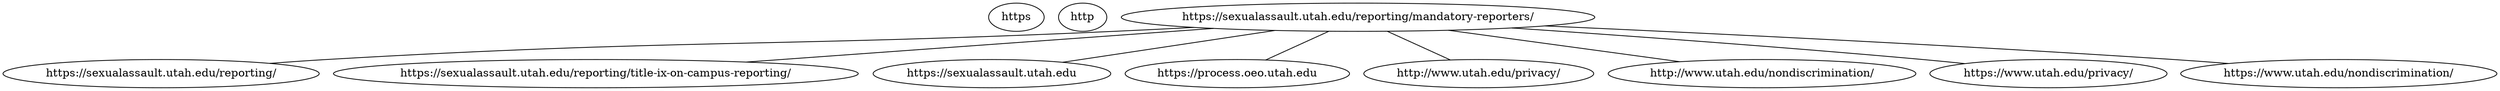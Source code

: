strict graph  {
https [child_link="['https://sexualassault.utah.edu/reporting/', 'https://sexualassault.utah.edu/reporting/title-ix-on-campus-reporting/', 'https://sexualassault.utah.edu', 'https://process.oeo.utah.edu', 'http://www.utah.edu/privacy/', 'http://www.utah.edu/nondiscrimination/', 'https://www.utah.edu/privacy/', 'https://www.utah.edu/nondiscrimination/']", data="b\"\nMandatory Reporters | Sexual Assault Awareness & Response Support\nMENU\nSearch Campus\nSearch Site\nSearch Campus\nMain Menu\nReporting\nReporting Sexual Misconduct\nTitle IX (On-Campus) Reporting\nReporting to the Police\nMandatory Reporters\nConfidential Reporting\nDefinitions\nGet Involved\nEducational Resources\nVolunteer\nStudent Groups\nGet Help\nMedical Resources\nCounseling & Support\nHow to help a friend\nCrisis\nSecondary Survivors\nAccessibility Menu\nJump To:\nSelect Section\nSite Navigation\nSearch This Site\nSearch University of Utah\nMain Content\nFooter\nMore Pages:\nSelect PageReportingReporting Sexual MisconductTitle IX (On-Campus) ReportingReporting to the PoliceMandatory ReportersConfidential ReportingDefinitionsGet InvolvedEducational ResourcesVolunteerStudent GroupsGet HelpMedical ResourcesCounseling & SupportHow to help a friendCrisisSecondary Survivors\nAccessibility Help\nPress ctrl + / to access this menu.\nThe University of Utah\nSexual Assault Awareness & Response Support\nMandatory Reporters\nWho are responsible employees and who are campus security authorities?\nResponsible employees\xe2\x80\x85and\xe2\x80\x85Campus\xe2\x80\x85security\xe2\x80\x85authorities (CSAs)\xe2\x80\x85have\xe2\x80\x85different\xe2\x80\x85obligations. Responsible employees are\xe2\x80\x85defined\xe2\x80\x85by\xe2\x80\x85Title\xe2\x80\x85IX and\xe2\x80\x85CSAs\xe2\x80\x85are defined\xe2\x80\x85under\xe2\x80\x85the\xe2\x80\x85Clery\xe2\x80\x85Act.\xe2\x80\x85Though\xe2\x80\x85certain\xe2\x80\x85people/positions\xe2\x80\x85may\xe2\x80\x85be\xe2\x80\x85both,\xe2\x80\x85the\xe2\x80\x85concepts\xe2\x80\x85and\xe2\x80\x85requirements\xe2\x80\x85are\xe2\x80\x85different.\xe2\x80\x85On\xe2\x80\x85our\xe2\x80\x85campus,\xe2\x80\x85responsible employees\xe2\x80\x85are\xe2\x80\x85required\xe2\x80\x85to\xe2\x80\x85report any information about possible sexual misconduct or discrimination\xe2\x80\x85to\xe2\x80\x85the OEO/AA.\xe2\x80\x85CSAs\xe2\x80\x85are\xe2\x80\x85required\xe2\x80\x85to\xe2\x80\x85report\xe2\x80\x85crimes\xe2\x80\x85that occurred on campus to\xe2\x80\x85campus police.\nResponsible\xe2\x80\x85employees\xe2\x80\x85are\xe2\x80\x85university\xe2\x80\x85employees,\xe2\x80\x85including\xe2\x80\x85students\xe2\x80\x85in\xe2\x80\x85paid leadership\xe2\x80\x85positions,\xe2\x80\x85who\xe2\x80\x85are\xe2\x80\x85required\xe2\x80\x85to\xe2\x80\x85report\xe2\x80\x85sexual\xe2\x80\x85misconduct to the Office of Equal Opportunity and Affirmative Action per university regulations.\xe2\x80\x85Examples\xe2\x80\x85of\xe2\x80\x85responsible\xe2\x80\x85employees\xe2\x80\x85include:\nProfessors and other faculty\nAdministration and staff (non-mental health)\nResident advisors\nStudent employees\nCampus police or campus security officials\nAthletic coaches/assistants\nCampus\xe2\x80\x85security\xe2\x80\x85authorities\xe2\x80\x85are\xe2\x80\x85university\xe2\x80\x85employees\xe2\x80\x85who\xe2\x80\x85have\xe2\x80\x85significant\xe2\x80\x85responsibility\xe2\x80\x85for\xe2\x80\x85student\xe2\x80\x85and\xe2\x80\x85campus\xe2\x80\x85activities,\xe2\x80\x85including\xe2\x80\x85but\xe2\x80\x85not\xe2\x80\x85limited\xe2\x80\x85to\xe2\x80\x85student\xe2\x80\x85housing,\xe2\x80\x85student\xe2\x80\x85discipline\xe2\x80\x85and\xe2\x80\x85campus\xe2\x80\x85judicial\xe2\x80\x85proceedings\xe2\x80\x85and\xe2\x80\x85are\xe2\x80\x85designated\xe2\x80\x85to\xe2\x80\x85receive\xe2\x80\x85and\xe2\x80\x85report\xe2\x80\x85criminal\xe2\x80\x85incidents\xe2\x80\x85to\xe2\x80\x85the\xe2\x80\x85University\xe2\x80\x85of\xe2\x80\x85Utah\xe2\x80\x85Police\xe2\x80\x85Department.\nResources for responsible employees/mandatory reporters:\nTips on how to respond if someone discloses an issue of sexual misconduct to you:\nIf safety is an immediate concern, call 9-1-1 or University Police at 801-585-2677.\nLet the person notifying you know that you are a mandatory reporter and under university policy you are required to inform the Title IX coordinator of the incident. Let the survivor know that you and the Title IX coordinator will preserve their privacy and that they can file a complaint through Title IX (OEO/AA), if they wish.\nExamples of what to say:\nI am required to report this information so the university can provide support for your safety and ensure you have information about your options.\nA victim advocate or the Title IX coordinator will be reaching out to you. As part of that process, you have the right to choose to whom you may speak, what resources you use and what you say.\nThe information you share with me and the Title IX coordinator is private and will only be shared on a need-to-know basis.\nStart by believing. It isn\xe2\x80\x99t your job to investigate the issue. Suspend any judgement and avoid victim-blaming. Victim-blaming includes placing any portion of the blame, no matter how small, on the person who experienced the misconduct. Listen and use supportive phrases, such as, \xe2\x80\x9cI\xe2\x80\x99m so sorry this happened to you\xe2\x80\x9d and \xe2\x80\x9cI want to help you get support through this,\xe2\x80\x9d etc.\nRefer the survivor to campus resources such as the victim advocates, the University Counseling Center or the Women\xe2\x80\x99s Resource Center. They can make sure the survivor knows exactly what resources and options are available to them after experiencing sexual misconduct. More information on resources for survivors can be found here.\nReport the information to the Title IX coordinator in the Office of Equal Opportunity and Affirmative Action, 801-581-8365.\nFor more information on how to respond, visit these pages:\nRAINN\nDean of Students (fourth tab)\nReports of sexual misconduct are processed through the Title IX coordinator, located in the Office of Equal Opportunity and Affirmative Action. Contact the Title IX coordinator to file a report.\nUniversity of Utah Title IX Coordinator: Sherrie Hayashi Office of Equal Opportunity and Affirmative Action 201 S. President\xe2\x80\x99s Circle, Room 135 Salt Lake City, UT 84112\n801-581-8365 sherrie.hayashi@utah.edu\nVisit the U Title IX Website\nOnline Reporting Form\nFind more campus and community resources for survivors\n( Link to Counseling and Support page)\nCRISIS SERVICES\n24-hour hotlines for information and support |\xc2\xa0If you are in immediate crisis or feel unsafe, call 911.\nUNIVERSITY SAFETY\nEmergencies: 911\nNon-emergencies: 801-585-2677\nRAPE RECOVERY CENTER\nCRISIS LINE\n801-736-4356\nHUNTSMAN\nMENTAL HEALTH INSTITUTE\n801-587-3000\nQUICK EXIT\nClick or press 'ESC'\nto leave page quickly.\nQUICK LINKS\nThe Fine Print\nPrivacy Policy\nDisclaimer\nNondiscrimination & Accessibility\nFacebook\nTwitter\nYouTube\nInstagram\n201 Presidents Circle Room 201SLC UT 84112801.581.7200\n\xc2\xa9 2023 The University of Utah\nPrivacy Policy  |  Disclaimer  |  Nondiscrimination & Accessibility\""];
https [child_link="['https://sexualassault.utah.edu/reporting/', 'https://sexualassault.utah.edu/reporting/title-ix-on-campus-reporting/', 'https://sexualassault.utah.edu', 'https://sexualassault.utah.edu/reporting/title-ix-on-campus-reporting/', 'http://www.utah.edu/privacy/', 'http://www.utah.edu/nondiscrimination/', 'https://www.utah.edu/privacy/', 'https://www.utah.edu/nondiscrimination/']", data="b\"\nReporting Sexual Misconduct | Sexual Assault Awareness & Response Support\nMENU\nSearch Campus\nSearch Site\nSearch Campus\nMain Menu\nReporting\nReporting Sexual Misconduct\nTitle IX (On-Campus) Reporting\nReporting to the Police\nMandatory Reporters\nConfidential Reporting\nDefinitions\nGet Involved\nEducational Resources\nVolunteer\nStudent Groups\nGet Help\nMedical Resources\nCounseling & Support\nHow to help a friend\nCrisis\nSecondary Survivors\nAccessibility Menu\nJump To:\nSelect Section\nSite Navigation\nSearch This Site\nSearch University of Utah\nMain Content\nFooter\nMore Pages:\nSelect PageReportingReporting Sexual MisconductTitle IX (On-Campus) ReportingReporting to the PoliceMandatory ReportersConfidential ReportingDefinitionsGet InvolvedEducational ResourcesVolunteerStudent GroupsGet HelpMedical ResourcesCounseling & SupportHow to help a friendCrisisSecondary Survivors\nAccessibility Help\nPress ctrl + / to access this menu.\nThe University of Utah\nSexual Assault Awareness & Response Support\nReporting Sexual Misconduct\nTitle IX (On-Campus) Reporting\nWhat happens if you file a sexual misconduct report on campus?\nLearn More\nReporting to the Police\nWhat happens if you file a sexual misconduct report with an officer?\nLearn More\nMandatory Reporters\nWho are mandatory reporters and what are their responsibilities?\nLearn More\nConfidential Resources\nWho can I speak to confidentially and without reporting?\nLearn More\nCRISIS SERVICES\n24-hour hotlines for information and support |\xc2\xa0If you are in immediate crisis or feel unsafe, call 911.\nUNIVERSITY SAFETY\nEmergencies: 911\nNon-emergencies: 801-585-2677\nRAPE RECOVERY CENTER\nCRISIS LINE\n801-736-4356\nHUNTSMAN\nMENTAL HEALTH INSTITUTE\n801-587-3000\nQUICK EXIT\nClick or press 'ESC'\nto leave page quickly.\nQUICK LINKS\nThe Fine Print\nPrivacy Policy\nDisclaimer\nNondiscrimination & Accessibility\nFacebook\nTwitter\nYouTube\nInstagram\n201 Presidents Circle Room 201SLC UT 84112801.581.7200\n\xc2\xa9 2023 The University of Utah\nPrivacy Policy  |  Disclaimer  |  Nondiscrimination & Accessibility\""];
https [child_link="['https://sexualassault.utah.edu/reporting/', 'https://sexualassault.utah.edu/reporting/title-ix-on-campus-reporting/', 'https://sexualassault.utah.edu', 'https://oeo.utah.edu/submit-report.php', 'https://oeo.utah.edu/how-can-we-help/sexual-misconduct.php', 'https://www.knowyourix.org/college-resources/title-ix/', 'https://regulations.utah.edu/general/rules/R1-012B.php', 'http://regulations.utah.edu/general/rules/R1-012B.php', 'http://www.utah.edu/privacy/', 'http://www.utah.edu/nondiscrimination/', 'https://www.utah.edu/privacy/', 'https://www.utah.edu/nondiscrimination/']", data="b\"\nTitle IX (On-Campus) Reporting | Sexual Assault Awareness & Response Support\nMENU\nSearch Campus\nSearch Site\nSearch Campus\nMain Menu\nReporting\nReporting Sexual Misconduct\nTitle IX (On-Campus) Reporting\nReporting to the Police\nMandatory Reporters\nConfidential Reporting\nDefinitions\nGet Involved\nEducational Resources\nVolunteer\nStudent Groups\nGet Help\nMedical Resources\nCounseling & Support\nHow to help a friend\nCrisis\nSecondary Survivors\nAccessibility Menu\nJump To:\nSelect Section\nSite Navigation\nSearch This Site\nSearch University of Utah\nMain Content\nFooter\nMore Pages:\nSelect PageReportingReporting Sexual MisconductTitle IX (On-Campus) ReportingReporting to the PoliceMandatory ReportersConfidential ReportingDefinitionsGet InvolvedEducational ResourcesVolunteerStudent GroupsGet HelpMedical ResourcesCounseling & SupportHow to help a friendCrisisSecondary Survivors\nAccessibility Help\nPress ctrl + / to access this menu.\nThe University of Utah\nSexual Assault Awareness & Response Support\nTitle IX (On-Campus) Reporting\nSubmit a Title IX Complaint (Sexual Misconduct)\nWhat is Title IX?\nTitle IX is a federal law that prohibits sex discrimination against all genders in educational institutions. Schools are required to ensure that campuses are free of sex discrimination and have an established procedure for handling complaints. The University of Utah has a Title IX coordinator to handle complaints of sex discrimination, including complaints of sexual assault and harassment:\nSherrie Hayashi, Title IX coordinator\nOffice of Equal Opportunity and Affirmative Action/Title IX\n383 SOUTH UNIVERSITY STREET, LEVEL 1 OEO SUITE\nSALT LAKE CITY, UT 84112\n801-581-8365\noeo@utah.edu\nVisit the U Title IX Website\nKnow Your Title IX\nWhat is the Title IX reporting process like?\nWhen disclosing information to a Title IX investigator, you may be asked for a description of the incident including the date, time, location, and information about the perpetrator(s). Reports of sexual misconduct are processed through the Title IX Coordinator, who is housed in the Office of Equal Opportunity and Affirmative Action (OEO/AA). If you or a mandatory reporter disclose information to the OEO/AA, you may be contacted to provide more information. Throughout the process, you can control the information you share and can choose to stop sharing at any point. You may also choose to file a formal complaint and proceed with an investigation or resolve the matter through informal resolution.\nSupportive Measures are available to help support you, whether or not you wish to file a formal complaint with our office. Supportive measures are non-disciplinary, non-punitive individualized services offered as appropriate, as reasonably available, and without fee or charge.\xc2\xa0 If you choose, we can work with the appropriate campus office to obtain extensions of deadlines or other course-related adjustments, modifications of work or class schedules, changes in work or housing locations, leaves of absence, refer you to counseling and/or victim advocacy services, and also implement safety and protective measures, such as no-contact directives, campus escort services, increased security and monitoring of certain areas of the campus and other similar measures. You may also request one-on-one training, education, or other requests as defined by you such as asking us to tell the other party that their behavior is expected to stop.\xc2\xa0 Training may be able to be implemented anonymously but that may limit our ability to address the behavior. Supportive Measures are available, whether or not you file a Formal Complaint with OEO/AA.\nChoosing to report an incident of sexual misconduct can feel empowering for a survivor. However, the reporting process can be emotionally difficult. Some students may be reluctant to report to the police. Some students may also be wary of re-victimization and re-traumatization. The survivor should have the choice of whether or not to report and continue with an investigation. Talking to a confidential resource can help a survivor decide which options are best for them.\nWhat is the investigation/adjudication process like?\nEach investigation and adjudication process is individualized, but the following is a basic outline of the Title IX process related to allegations of sexual misconduct.\xc2\xa0 Under Title IX, there are two different types of cases:\xc2\xa0 1) Sexual misconduct is a broad term used to encompass a range of behaviors. It includes Sexual or Gender-Based Harassment, Intimate Partner Violence, Sexual Exploitation, Sexual Violence, Stalking, Nonconsensual Sexual Contact, and Nonconsensual Sexual Penetration. Sexual Misconduct is a type of Sex or Gender-Based Discrimination; and 2) Discrimination - Being treated differently because of sex/gender.\nAfter a Title IX formal complaint is filed, the complaint is assessed to determine whether or not the conduct violates the university's nondiscrimination policies. Both the complaining party (person making the complaint) and the responding party (person who is accused of misconduct) are interviewed for information regarding the complaint. Parties may have an advisor of their choice with them when being interviewed. When available, documentary evidence is reviewed, and witnesses are interviewed as well. Investigations may take up to 60 days or the parties will be informed of the reasons the investigation cannot be completed within 60 days.\n1) Procedures for sexual misconduct cases:\nAt the conclusion of the investigation, the OEO will issue recommendations that are published in a report that is shared with both parties to the complaint. Recommendations are categorized as either \xe2\x80\x9ccause,\xe2\x80\x9d or \xe2\x80\x9cinsufficient evidence\xe2\x80\x9d as to whether university policy was violated.\nIf the OEO recommends that there is cause to believe that university policy has been violated, recommendations for disciplinary actions (sanctions) will be made. In the case of students, the Office of the Dean of Students makes recommendations for sanctions.\nAfter the issuance of the OEO report, a hearing will be scheduled before a three-person hearing committee.\xc2\xa0 The hearing committee will make the decision whether or not a violation of university policy has occurred. The Hearing Committee will also make the decision as to any sanctions should be imposed against the Respondent and any remedies that should be provided to the Complainant.\xc2\xa0 Parties may have one advisor and one support person of their choice present at hearings. If a party does not have an advisor, a university-appointed advisor will be appointed, without fee or charge to the party.\xc2\xa0 A university-appointed advisor cannot provide advice, including legal advice to a party.\xc2\xa0 The role of a University-appointed advisor is for the sole purpose of conducting questioning of the other party, any witnesses, and any others who have provided information as part of the investigative or hearing process.\xc2\xa0 Hearings are usually held using Zoom or other similar technology. Students and staff may appeal the decision of the hearing committee to the applicable vice president. Faculty may appeal the decisions of the hearing committee to the president.\n2) Procedures for sex/gender discrimination cases:\nAt the conclusion of the investigation, the OEO will issue findings that are published in a report that is shared with both parties to the complaint. Recommendations are categorized as either \xe2\x80\x9ccause,\xe2\x80\x9d or \xe2\x80\x9cinsufficient evidence\xe2\x80\x9d as to whether university policy was violated.\nIf the OEO recommends that there is cause to believe that university policy has been violated, recommendations for disciplinary actions (sanctions) will be made. In the case of students, the Office of the Dean of Students makes recommendations for sanctions.\nIn discrimination cases, a hearing is not automatically scheduled.\xc2\xa0 Rather, either party may request a hearing before a hearing committee.\xc2\xa0 The process is similar to a sexual misconduct hearing as described above.\xc2\xa0 Parties may choose to have one advisor and one support person; except university-provided advisors are not appointed if a party does not have an advisor of their choice.\nGet More Information on the University\xe2\x80\x99s Sexual Misconduct Complaint Process\nGet More Information on the University\xe2\x80\x99s Sexual Misconduct Complaint Process\nView the Flow Chart Process\nCRISIS SERVICES\n24-hour hotlines for information and support |\xc2\xa0If you are in immediate crisis or feel unsafe, call 911.\nUNIVERSITY SAFETY\nEmergencies: 911\nNon-emergencies: 801-585-2677\nRAPE RECOVERY CENTER\nCRISIS LINE\n801-736-4356\nHUNTSMAN\nMENTAL HEALTH INSTITUTE\n801-587-3000\nQUICK EXIT\nClick or press 'ESC'\nto leave page quickly.\nQUICK LINKS\nThe Fine Print\nPrivacy Policy\nDisclaimer\nNondiscrimination & Accessibility\nFacebook\nTwitter\nYouTube\nInstagram\n201 Presidents Circle Room 201SLC UT 84112801.581.7200\n\xc2\xa9 2023 The University of Utah\nPrivacy Policy  |  Disclaimer  |  Nondiscrimination & Accessibility\""];
https [child_link="['https://sexualassault.utah.edu/reporting/', 'https://sexualassault.utah.edu/reporting/title-ix-on-campus-reporting/', 'https://sexualassault.utah.edu', 'http://www.utah.edu/privacy/', 'http://www.utah.edu/nondiscrimination/', 'https://www.utah.edu/privacy/', 'https://www.utah.edu/nondiscrimination/']", data="b\"\nSexual Assault Awareness & Response Support\nMENU\nSearch Campus\nSearch Site\nSearch Campus\nMain Menu\nReporting\nReporting Sexual Misconduct\nTitle IX (On-Campus) Reporting\nReporting to the Police\nMandatory Reporters\nConfidential Reporting\nDefinitions\nGet Involved\nEducational Resources\nVolunteer\nStudent Groups\nGet Help\nMedical Resources\nCounseling & Support\nHow to help a friend\nCrisis\nSecondary Survivors\nAccessibility Menu\nJump To:\nSelect Section\nSite Navigation\nSearch This Site\nSearch University of Utah\nMain Content\nFooter\nMore Pages:\nSelect PageReportingReporting Sexual MisconductTitle IX (On-Campus) ReportingReporting to the PoliceMandatory ReportersConfidential ReportingDefinitionsGet InvolvedEducational ResourcesVolunteerStudent GroupsGet HelpMedical ResourcesCounseling & SupportHow to help a friendCrisisSecondary Survivors\nAccessibility Help\nPress ctrl + / to access this menu.\nThe University of Utah\nSexual Assault Awareness & Response Support\nHelp for Victims and Survivors\nHome Page\nOUR MISSION\nPeople use a lot of different words to describe harm in relationships\xe2\x80\x94intimate partner violence, interpersonal violence and domestic violence. No matter what you call it, the University of Utah is committed to ending sexual misconduct and supporting survivors. This website seeks to provide accurate and comprehensive information regarding the reporting process and available resources for students, faculty and staff.\nCRISIS\nNeed immediate help? Find 24-hour resources for survivors of sexual violence here.\nLearn More\nGET HELP\nFind on- and off-campus resources, including counseling, advocacy, education\xc2\xa0and more.\nLearn More\nREPORTING\nLearn about the reporting processes on-\xc2\xa0and off-campus. Know your options for confidentiality.\nLearn More\nDEFINITIONS\nLearn about the words and phrases associated with sexual misconduct.\nLearn More\nFOR FRIENDS & FAMILY\nHas someone you know been sexually assaulted? Learn about your options and how to respond.\nLearn More\nGET INVOLVED\nWant to support survivors and end sexual violence? Discover how to make a difference on campus.\nLearn More\nCRISIS SERVICES\n24-hour hotlines for information and support |\xc2\xa0If you are in immediate crisis or feel unsafe, call 911.\nUNIVERSITY SAFETY\nEmergencies: 911\nNon-emergencies: 801-585-2677\nRAPE RECOVERY CENTER\nCRISIS LINE\n801-736-4356\nHUNTSMAN\nMENTAL HEALTH INSTITUTE\n801-587-3000\nQUICK EXIT\nClick or press 'ESC'\nto leave page quickly.\nQUICK LINKS\nThe Fine Print\nPrivacy Policy\nDisclaimer\nNondiscrimination & Accessibility\nFacebook\nTwitter\nYouTube\nInstagram\n201 Presidents Circle Room 201SLC UT 84112801.581.7200\n\xc2\xa9 2023 The University of Utah\nPrivacy Policy  |  Disclaimer  |  Nondiscrimination & Accessibility\""];
https [child_link="['https://utah.edu/nondiscrimination/']", data="b'\nOEO/TITLE IX PROCESS\nMain Navigation\nSearch Site\nPowered by the University of Utah\nPowered by\nSearch Campus\nOEO/TITLE IX PROCESS\nINVESTIGATIVE PROCESS OUTLINE\nThe University of Utah is committed to maintaining a professional working and learning environment for all.\nContact Us\nUNIVERSITY COMMITMENT\nTHE UNIVERSITY OF UTAH IS COMMITTED TO MAINTAINING A PROFESSIONAL WORKING AND LEARNING ENVIRONMENT FOR ALL.\nThe Office of Equal Opportunity and Affirmative Action, which also oversees Title IX, is entrusted with protecting this environment and accomplishes this by implementing and enforcing policies on nondiscrimination. The institution\xe2\x80\x99s disciplinary process is designed to:\nDETERMINE IF INSTITUTIONAL POLICY HAS BEEN VIOLATED\nPROVIDE RESOLUTIONS THAT EDUCATE RESPONDENTS\nREMEDY THE EFFECTS OF MISCONDUCT\nPROTECT INDIVIDUALS IN THE CAMPUS COMMUNITY FROM FURTHER\nMISCONDUCT\nOEO/Title IX conducts investigations into allegations of discrimination or sexual misconduct.\xc2\xa0 When a violation of university policy has occurred, sanctions may be implemented by the appropriate sanctioning body.\nIncidents reported to OEO/Title IX are generally not reported to the police (exceptions may occur when circumstances raise concerns of safety of others, including the broader campus community). Incidents reported to the University of Utah police are reported to OEO/Title IX.\nCriminal and university administrative processes are independent of one another and may result in different outcomes and resolutions.\nGENERAL OEO INVESTIGATIVE PROCESS\nWhen an incident of discrimination or sexual misconduct occurs, it should be reported to OEO/Title IX. Once the office receives information about an incident, OEO/Title IX begins to review and determine how to respond to the reported incident:\nREPORT OF DISCRIMINATION OR SEXUAL MISCONDUCT\nWhen OEO/Title IX becomes aware of an incident of discrimination or sexual misconduct, the office immediately begins to explore the issue further to determine the appropriate steps to take based upon the information reported.\nPROVIDE SUPPORTIVE MEASURES\nOEO/Title IX immediately connects individuals with information about supportive measures, resources and information about filing options, including how to file a formal complaint with OEO/AA and law enforcement, if applicable.\nPRELIMINARY REVIEW\nUpon gathering more information about the incident, OEO/Title IX will assess whether it has a duty to warn the campus community and/or take other actions, as necessary.\nCOMPLAINT FILED\nAfter an initial review, OEO/Title IX will determine whether the complaint states sufficient facts demonstrating that a violation of university policy may have occurred. If the complaint states facts that, if proven, would be a violation of the  discrimination policy, an  investigation will move forward. If not, the complaint will be dismissed.\nA complaint dismissal may be appealed to the Chief Human Resources Officer for employees and students, or to the Customer Services Director for University Hospitals and Clinics when a complaint is filed by a patient, who will either agree or disagree with the initial decision. If this person disagrees with OEO/Title IX, the case will be remanded back to OEO/Title IX for investigation.\nNOTICE OF INVESTIGATION\nWhen an investigation begins, notice is provided to the person against whom the complaint is filed (the \"Respondent\") as well as the cognizant university vice president over the Respondent and any other university administrators who have a business need-to-know.\nINTERVIEWS AND EVIDENCE GATHERING\nOEO/Title IX will interview the complainant and respondents separately, interview witnesses, gather documents, and other evidence.\nOEO DRAFT REPORT\nOnce the investigation is completed, OEO/Title IX will draft a report that is shared with the parties involved. The parties have ten (10) days to submit a response and/or additional information.\nFrom the time a complaint is accepted for investigation to the time the report is drafted, OEO/Title IX will endeavor to complete the investigation within 60 calendar days.\nOEO REPORT\nIn cases alleging Sexual Misconduct, OEO will issue a recommendation of whether or not a policy violation has occurred.  The determination about whether a policy was violated will be determined in a hearing (see Hearing).\nIn cases alleging other types of discrimination, OEO will issue a finding of whether or not a policy violation has occurred.\nFindings and/or recommendations are shared with the Complainant, Respondent(s), the cognizant vice president over the Respondent(s), and may also be shared with Human Resources, Office for Faculty, and/or the Office of the Dean of Students.\nThe OEO report will have one of two outcomes:\nCAUSE - this means that OEO has made a finding or a recommendation that a violation of the university\'s nondiscrimination policy HAS occurred.\nINSUFFICIENT EVIDENCE - this means that OEO has made a finding or a recommendation that a policy of the university\'s nondiscrimination policy has NOT occurred.\nHEARING\nIn cases alleging sexual misconduct, the case automatically is scheduled for a hearing before a hearing committee.\nIn cases alleging other types of discrimination, if either party is dissatisfied with the outcome of the OEO/Title IX report, they may request a hearing within five days of the issuance of the OEO Report. If no hearing is requested, the process concludes and the OEO Report becomes the final decision of the University.\nINITIAL REVIEW BY HEARING COMMITTEE\nIn discrimination cases that result in a finding of \"insufficient evidence,\" the hearing Committee will first review the OEO/Title IX report and accompanying evidence to determine whether a hearing should be held.\nThe Committee is composed of a three-person panel, which includes a committee Chair.\nDiscrimination cases that result in a \"cause\" finding and all cases alleging sexual misconduct, do not involve an initial review and instead move directly to the hearing.\nCOMMITTEE HEARING\nA hearing will be convened with notice given to both parties of the time, date, and location of the hearing.  Generally, hearings will be held using technology allowing all parties to simultaneously see and hear the party or the witness answering questions. Each party may be accompanied by an advisor of their choice, which may be an attorney, and also may also be accompanied by one support person of their choice.  If a party does not have an advisor, the University will provide an advisor for the limited purpose of conducting cross examination of the other party and any witnesses.  Each party will be permitted up to 45 minutes for opening statements, and extensions of time may be granted by the Chair of the Hearing Committee. Each party may also call witnesses and provide documents and other evidence.\nWithin 10 days of the hearing, the committee will issue its decision whether there is \'cause\' or \'insufficient evidence\' to show that a violation of policy has occurred.\nAPPEALS\nIf either party disagrees with the decision of the Hearing Committee, they may submit an appeal within five days.\nIf a timely appeal is not received, the decision becomes final.\nFINAL DECISION\nIf the decision of the Hearing Committee is appealed, the appeal goes to the cognizant Vice President or Designee, or in cases involving a faculty member, the appeal goes to the President or designee.  The decision is the final outcome by the university.\nSUPPORTIVE MEASURES\nThe University provides equitable resources and campus services to all parties involved. When an incident is brought to the attention of OEO/Title IX, Complainants (those who have experienced discrimination or sexual misconduct) and Respondents (those alleged to have engaged in discrimination or sexual misconduct) have access to a variety of resources and supportive measures aimed at protecting safety and minimizing disruption to academic pursuits. These are available regardless of whether or not a complaint is filed or of the resulting outcomes.\nUNIVERSITY\nPOLICE\nReport a crime, safety escorts, etc.\nLEARN MORE\nVICTIM-SURVIVOR\nADVOCATES\nA confidential resource center\nLEARN MORE\nOFFICE OF THE DEAN OF STUDENTS\nAcademic adjustments, etc.\nLEARN MORE\nTRAINING AND EDUCATION\nBystander intervention, consent, etc.\nLEARN MORE\nSAFE U\nSafety & Reporting\nresources\nLEARN MORE\nNO-CONTACT DIRECTIVES\nDifferent from legal no-contact orders\nLEARN MORE\nCONTACT INFORMATION\nOEO/Title IX\nJohn R. Park Building, Room 135\n201 S. Presidents Circle\n801-581-8365\nHuman Resources\nCentury Link Tower, first floor\n250 E. 200 South, Suite 125\n801-581-7447\nbenefits@utah.edu\nHospitals and Clinics Human Resources\n515 E. 100 South, Suite 700\n801-581-6500\nhr_frontdesk@hsc.utah.edu\nLesbian Gay Bisexual Transgender Resource Center\n200 S Central Campus Dr, RM 409\n801-587-7973\nlgbtrc@sa.utah.edu\nOffice of the Ombuds (Main Campus)\n1738G Marriott Library\n3245 Eccles Institute of Human Genetics Office\n801.585.3482\nombudsman@utah.edu\nOffice of the Ombuds (Health Science)\nHealth Sciences Education Building Fifth Floor, Suite 5515\n26 South 2000 East\n801-585-6283\nfacultyombudsman@hsc.utah.edu\nOffice of the Dean of Students\nA. Ray Olpin Student Union Building, Room 270\n200 S. Central Campus Drive\n801-581-7066\ndeanofstudents@utah.edu\nVictim-Survivor Advocates\nStudent Services Building, Room 328\n201 S. 1460 East\n801-581-7779\nadvocate@sa.utah.edu\nUniversity Counseling Center\nStudent Services Building\n201 S 1640 E, Room 426\n801-581-6826\n24-hour Crisis Line: 801-587-3000\nWomen\'s Resource Center\nA. Ray Olpin Union\n200 S. Central Campus Drive, Room 411\n801-581-8030\nWomen\'s Resource Center\nA. Ray Olpin Union\n200 S. Central Campus Drive, Room 411\n801-581-8030\nCONTACT US\nIdentifying information is not required to submit this form. However, this limits the ability of the office to respond.\nContact Us\nName\nFirst\nLast\nLast\nEmail\nDepartment/Organization\nHow Can We Help?\nSubmit\nGIVE US A CALL\nOEO:\xc2\xa0801-581-8365\nNeed emergency help after hours?\nCAMPUS POLICE: 801-585-COPS\nVISIT US\nOFFICE OF EQUAL OPPORTUNITY,\nAFFIRMATIVE ACTION, AND TITLE IX\n201 S PRESIDENTS CIRCLE,\nRM 135\nSLC, UT 84112\nOUR LOCATION\nOEO/TITLE IX PROCESS\n201 PRESIDENTS CIRCLE\nSALT LAKE CITY, UT 84112\n801-581-7200\n\xc2\xa9 2023 THE UNIVERSITY OF UTAH\nNondiscrimination & Accessibility\nDisclaimer\nPrivacy\nMedia Contacts'"];
http [child_link="['https://regulations.utah.edu/it/4-001.php', 'https://regulations.utah.edu/it/4-002.php', 'https://regulations.utah.edu/it/4-003.php', 'http://www.utah.edu/nondiscrimination/']", data="b'\nPrivacy Statement - The University of Utah\nSkip to content\nSearch Site:\nPowered by\nSearch Campus:\nPowered by\nSearch Campus\nUniversity of Utah COVID-19 Updates\nThe University of Utah\nMain Title\nSub Title\nApply\nApply\nOffice of Admissions\nProspective Students\nRequest information\nCampus Tours\nEvents\nUndergraduate\nGraduate\nInternational Students\nAsia Campus\nNew Students\nFreshman\nConfirm/Deposit\nFinancial Aid & Scholarships\nNew Student Orientation\nRegistrar\nHousing\nAcademic Calendar\nStudent Life\nStudent Affairs\nHousing\nThe MUSS\nThe Union\nStudent Life Center\nStudent Leadership & Involvement\nSafeU\nU Career Success\nAcademics\nAcademic Resources\nCatalogs, Schedules & Calendar\nColleges & Departments\nMajors\nGraduate School\nStudent Success\nLibraries\nGlobal U\nResearch\nArts\nThe Arts on Campus\nUpcoming Events\nAcademic Programs\nProfessional Arts\nYouth Arts\nU of U Health\nEducation\nResearch\nPatient Care\nAthletics\nUtah Athletics\nBuy Tickets\nSchedule\nCrimson Club\nShop Utah Gear\nDonate\nSearchReveal Menu\nReveal Menu\nMain Navigation\nMain Menu\nHome\nApply\nApply\nOffice of Admissions\nProspective Students\nRequest information\nCampus Tours\nEvents\nUndergraduate\nGraduate\nInternational Students\nAsia Campus\nNew Students\nFreshman\nConfirm/Deposit\nFinancial Aid & Scholarships\nNew Student Orientation\nRegistrar\nHousing\nAcademic Calendar\nStudent Life\nStudent Affairs\nHousing\nThe MUSS\nThe Union\nStudent Life Center\nStudent Leadership & Involvement\nSafeU\nU Career Success\nAcademics\nAcademic Resources\nCatalogs, Schedules & Calendar\nColleges & Departments\nMajors\nGraduate School\nStudent Success\nLibraries\nGlobal U\nResearch\nArts\nThe Arts on Campus\nUpcoming Events\nAcademic Programs\nProfessional Arts\nYouth Arts\nU of U Health\nEducation\nResearch\nPatient Care\nAthletics\nUtah Athletics\nBuy Tickets\nSchedule\nCrimson Club\nShop Utah Gear\nDonate\nU of U Health\nEducation\nResearch\nPatient Care\nU Quick Links\nA-Z Index\nCampus Directory\nCampus Map\nShuttle Tracker\nCIS\nUMail\n@ The U\nAccessibility\nApply\nVisit\nGive\nHome\nCurrent Page: Privacy Statement\nPrivacy Statement\nThe University of Utah has created this statement to demonstrate our firm commitment\nto your privacy. This document explains how we gather, use, and protect your information.\nWe Don\'t Sell Your Contact Information\nWhile using this site, you may choose to submit personal information through email\nor online forms. We will use this information to process your requests. But we will\nnot intentionally sell, share, or distribute your personal information to third parties,\nexcept as required by law or university policy.\nEU General Data Protection Regulation\nPlease be aware of the University\xe2\x80\x99s GDPR Privacy Notice that supplements this Privacy\nStatement. The GDPR Privacy Notice applies generally to the provision of personal\ninformation by individuals in the European Economic Area. The GDPR Privacy Notice\nexplains how we meet our obligations under the European Union General Data Protection\nRegulation with respect to such information. The GDPR Privacy Notice can be found\nat\xc2\xa0https://www.utah.edu/privacy/gdpr.php.\nStatistical Logs Kept\nThe University uses reporting programs to collect data about visitor traffic to our\nsite. We do not attempt to personally identify visitors. Instead we collect data to\nanalyze in aggregate to determine trends and improve our sites. Here are some examples\nof the types of data we routinely collect:\nInternet address of computer\nBrowser type\nReferring web page\nDate, time & duration of visit\nCookies Used to Preserve Data\nSome U sites require the use of cookies (bits of data passed by your browser to our\nsite). For instance, the My.Utah.edu portal uses cookies (active only during your\nsession) to remember password and menu settings. You are not required to use My.Utah.edu;\nthis tool is provided for your convenience. If you prefer not to receive cookies,\nyou can turn them off in your browser or set your browser to ask you before accepting\nnew cookies.\nSecurity Programs Running\nWe have put in place appropriate physical, electronic, and managerial procedures to\nsafeguard and help prevent unauthorized access, to assist in maintaining data security,\nand to assist in correctly using the information we collect online. We do not intentionally\nrelease personal information gleaned from these programs to others, except as required\nby law.\nSecurity Precautions You Should Take\nAlthough we make every effort to secure our networks, the University cannot guarantee\nprivacy of online communications. Use discretion in providing information in online\nclasses, chatrooms, or other open forums on the Web. If you use My.Utah.edu to access\npersonal records, be sure to \"lock up\" when you leave by exiting the site AND closing\nyour browser. Otherwise, the next person to use the computer may see your information.\nAlternate Ways to Submit Information\nYou have a choice about whether to provide personal information online. For other\noptions, contact the site manager and learn how you can provide information by phone,\nmail, fax or in person.\nOther Sites Have Different Policies\nThis site contains links to other independently managed U sites. Some may use information\nfor purposes other than stated above; be sure to read their separate privacy statements.\nU sites also contain links to sites outside the university; these sites may have their\nown privacy statement--or none at all. We urge you to exercise caution when providing\npersonal data to any site. Check their policies and contact them if you have questions.\nProtecting Children\'s Privacy\nWe encourage parents to explore our website with their children. If we learn that\na child under age 13 has provided personally identifiable information to our sites,\nwe will promptly remove this from our files. For more on children\'s privacy rights,\nread about the Children\'s Online Privacy Protection Act at the FTC\'s website.\nChanging Your Information\nHere\'s how to review or change your personal profile information (address, home phone,\ne-mail):\nOn the Web \xe2\x80\x93 Log in to the Campus Information Services and click your address, phone, or email to edit.\nIn Person \xe2\x80\x93 Visit Registration Service Window #13 on the 2nd floor of the Student Services Building.\nBy Phone \xe2\x80\x93 Call the Registration Division (801) 581-8969.\nRelated Policies\nPolicies & Procedures 1-12 U Institutional Data Management Policy\nPolicies & Procedures 1-15 U Information Resources Policy\nPolicies & Procedures 1-16 U World Wide Web Resources Policy\nIT Policies and Procedures\nHealth Information Privacy\nThe University, and those who work, teach, and learn here, value the privacy of the\nhealth information you provide us. The Information Security and Privacy Office website explains how we handle the personal information that you share with us as\na patient, health/benefits plan member, or participant in a research study. The website\nalso provides information explaining the rights you have regarding that information\nand how to exercise those rights. We provide the notices to make you aware of these\npractices and to comply with the law, including the Health Insurance Portability and\nAccountability Act (HIPAA) of 1996.\nUniversity policies are subject to change. We encourage you to check back for updates\nfrom time to time. If you have additional questions about this privacy statement,\nwe invite you to contact:\nUniversity Webmaster 101 South Wasatch Drive #215 Salt Lake City, UT 84112 (801) 585-7320webmaster@utah.edu\nLast Updated: 6/4/18\nEffective Date: 10/24/03\nwebmaster@utah.edu\nThe University of Utah\n201 Presidents Circle Salt Lake City, UT 84112 801.581.7200\nResources\nFuture Students\nStudents\nParents & Families\nFaculty\nStaff\nVisitors\nAlumni\nACCESSIBILITY\nInitiatives\nResearch\nEquity, Diversity & Inclusion\nSustainability\nEmployment\nU Leadership\nUniversity Safety\nAbout the U\nInformation\nOffice of the President\nGive to the U\nMedia Contacts\nUte Proud\nCampus Events\nCommunity\nContact - Feedback\nQuick Links\nA-Z Index\nCampus Directory\nCampus Map\nShuttle Tracker\nCIS\nUMail\n@ The U\n\xc2\xa9 2023 The University of Utah\nIndigenous Land Acknowledgment\nNondiscrimination & Accessibility\nDisclaimer\nPrivacy\nCredits & Attributions\nMedia Contacts\nFacebook\nInstagram\nYoutube\nLast Updated: 1/11/21'"];
http [child_link="['https://regulations.utah.edu/general/1-012.php', 'https://regulations.utah.edu/general/1-011.php', 'http://www.laborcommission.utah.gov', 'http://www.dol.gov/elaws/vets/userra/ee_disc.asp', 'http://www.laborcommission.utah.gov', 'https://portal.hud.gov/hudportal/HUD?src=/topics/housing_discrimination', 'http://www.utah.edu/nondiscrimination/']", data="b\"\nNondiscrimination Statement - The University of Utah\nSkip to content\nSearch Site:\nPowered by\nSearch Campus:\nPowered by\nSearch Campus\nUniversity of Utah COVID-19 Updates\nThe University of Utah\nMain Title\nSub Title\nApply\nApply\nOffice of Admissions\nProspective Students\nRequest information\nCampus Tours\nEvents\nUndergraduate\nGraduate\nInternational Students\nAsia Campus\nNew Students\nFreshman\nConfirm/Deposit\nFinancial Aid & Scholarships\nNew Student Orientation\nRegistrar\nHousing\nAcademic Calendar\nStudent Life\nStudent Affairs\nHousing\nThe MUSS\nThe Union\nStudent Life Center\nStudent Leadership & Involvement\nSafeU\nU Career Success\nAcademics\nAcademic Resources\nCatalogs, Schedules & Calendar\nColleges & Departments\nMajors\nGraduate School\nStudent Success\nLibraries\nGlobal U\nResearch\nArts\nThe Arts on Campus\nUpcoming Events\nAcademic Programs\nProfessional Arts\nYouth Arts\nU of U Health\nEducation\nResearch\nPatient Care\nAthletics\nUtah Athletics\nBuy Tickets\nSchedule\nCrimson Club\nShop Utah Gear\nDonate\nSearchReveal Menu\nReveal Menu\nMain Navigation\nMain Menu\nHome\nApply\nApply\nOffice of Admissions\nProspective Students\nRequest information\nCampus Tours\nEvents\nUndergraduate\nGraduate\nInternational Students\nAsia Campus\nNew Students\nFreshman\nConfirm/Deposit\nFinancial Aid & Scholarships\nNew Student Orientation\nRegistrar\nHousing\nAcademic Calendar\nStudent Life\nStudent Affairs\nHousing\nThe MUSS\nThe Union\nStudent Life Center\nStudent Leadership & Involvement\nSafeU\nU Career Success\nAcademics\nAcademic Resources\nCatalogs, Schedules & Calendar\nColleges & Departments\nMajors\nGraduate School\nStudent Success\nLibraries\nGlobal U\nResearch\nArts\nThe Arts on Campus\nUpcoming Events\nAcademic Programs\nProfessional Arts\nYouth Arts\nU of U Health\nEducation\nResearch\nPatient Care\nAthletics\nUtah Athletics\nBuy Tickets\nSchedule\nCrimson Club\nShop Utah Gear\nDonate\nU of U Health\nEducation\nResearch\nPatient Care\nU Quick Links\nA-Z Index\nCampus Directory\nCampus Map\nShuttle Tracker\nCIS\nUMail\n@ The U\nAccessibility\nApply\nVisit\nGive\nHome\nCurrent Page: Nondiscrimination Statement\nNondiscrimination & Accessibility Statement\nThe University of Utah does not discriminate on the basis of race, ethnicity, color,\nreligion, national origin, sex, pregnancy, pregnancy-related conditions, age, disability,\nsexual orientation, gender identity, gender expression, genetic information or protected\nveteran\xe2\x80\x99s status, in employment, treatment, admission, access to educational programs\nand activities, or other University benefits or services.\nThe University does not discriminate on the basis of sex in the education program\nor activity that it operates, as required by Title IX and 34 CFR part 106.\xc2\xa0 The requirement\nnot to discriminate in education programs or activities extends to admission and employment.\nInquiries about the application of Title IX and its regulations may be referred to\nthe Title IX Coordinator, to the Department of Education, Office for Civil Rights,\nor both.\nAdditionally, the University endeavors to provide reasonable accommodations and to\nensure equal access to qualified persons with disabilities. Click here to request a reasonable accommodation.\nWhere discrimination is found to have occurred, the University will take reasonable\nsteps to investigate the matter, stop the harassment, prevent its recurrence and remedy\nits effects.\nIf you or someone you know has experienced discrimination, sexual misconduct including\nsexual harassment, or disability discrimination, we encourage you to report it to\nthe University's designated and authorized Title IX/ADA/Section 504 Coordinator in\nthe Office of Equal Opportunity and Affirmative Action:\nSherrie Hayashi, DirectorTitle IX/ADA/Section 504 CoordinatorOffice of Equal Opportunity and Affirmative Action (OEO/AA)201 South Presidents Circle, Rm.135\xc2\xa0Salt Lake City, UT, 84112801-581-8365\xc2\xa0801-585-5746 (fax)oeo@utah.eduwww.oeo.utah.eduOnline reports may be submitted at oeo.utah.edu\nNOTICE OF FILING OPTIONS\nTo file a formal complaint of discrimination, sexual misconduct (including sexual\nharassment or violence), or retaliation, under University of Utah Non-Discrimination\nPolicy, contact the OEO/AA.\xc2\xa0 \xc2\xa0A formal complaint may be filed with the OEO/AA in person,\nby mail, or by electronic mail.\nTimelines:\nA Formal Complaint of Sex or Gender-Based Harassment within the scope of Title IX\nis timely if at the time of filing a Formal Complaint, the Complainant is participating\nin or attempting to participate in a University Program.\nA Formal Complaint alleging any other type of Sexual Misconduct, or other type of\nDiscrimination is timely if filed within 180 calendar days of the last alleged discriminatory\nact.\nA Formal Complaint of Retaliation is timey filed if filed within 180 days of the last\nalleged retaliatory act.\nA Formal Complaint not filed within the appropriate time period above will be dismissed\nas untimely filed; however, at the Director's discretion and for good cause, the complaint\nmay be accepted as if filed within the appropriate time period.\nUniversity of UtahOffice of Equal Opportunity & Affirmative Action (OEO/AA)201 S. Presidents Circle, Room 135Salt Lake City, UT\xc2\xa0 84112Telephone: 801-581-8365Fax: 801-585-5746oeo@utah.eduwww.oeo.utah.eduOnline reports may be submitted at oeo.utah.edu\nFor specific information related to University Policy, please see:\nregulations.utah.edu/general/1-012.phpregulations.utah.edu/general/1-011.php\nEXTERNAL AGENCIES:\xc2\xa0 Filing a complaint with the University of Utah\xe2\x80\x99s Title IX/504/ADA Coordinator (or\ndesignee) does not prevent\xc2\xa0an individual from filing a complaint with an appropriate\nregulatory agency. To file a complaint regarding discrimination, including sexual\nharassment, or retaliation with a regulatory state or federal agency, please see the\nagency information below.\xc2\xa0 For information about the time frames in which complaints\nmust be filed, please contact the relevant agency.\nEducation: Complaints regarding: Title VI of the Civil Rights Act of 1964, Title IX of the Education\nAmendments of 1972, Section 504 of the Rehabilitation Act of 1973, Title II of the\nAmericans with Disabilities Act, Age Discrimination Act of 1975.\nUnited States Department of EducationOffice for Civil Rights\xe2\x80\x93 Region VIIICesar E. Chavez Memorial Building1244 Speer Boulevard, Suite 310Denver, Colorado 80204-3582Telephone: 303-844-5695FAX: 303-844-4303\nOnline complaint portal: http://www2.ed.gov/about/offices/list/ocr/docs/howto.htmlwww2.ed.gov/about/offices/list/ocr/index.html\nEmployment:State Agency:\xc2\xa0 Individual complaints regarding: Utah Anti-Discrimination Act of 1965,\nTitle VII of the Civil Rights Act of 1964, as amended, Age Discrimination in Employment\nAct of 1967, as amended, and the Americans with Disabilities Act of 1990.\xc2\xa0Utah Anti-Discrimination and Labor Division (UALD)160 East 300 South, 3rd floorP.O. Box 146630Salt Lake City, Utah 84114-6630Telephone: 801-530-6801www.laborcommission.utah.gov\nFederal Agencies:Complaints regarding: Title VII of the Civil Rights Act of 1964, The Pregnancy Discrimination\nAct, Age Discrimination in Employment Act of 1967, as amended (ADEA), Equal Pay Act\nof 1963, Title I of the Americans with Disabilities Act Amendments Act of 2008, Sections\n501 and 505 of the Rehabilitation Act of 1973 and Section 102 and 103 of the Civil\nRights Act of 1991, the Genetic Information Nondiscrimination Act of 2008 (GINA)\xc2\xa0Equal Employment Opportunity CommissionPhoenix District Office3300 North Central Avenue, Suite 690Phoenix, AZ 85012Telephone: 1-800-669-4000TTY:\xc2\xa0 1-800-669-6820Fax: 602-640-5071www.eeoc.gov\xc2\xa0U.S. Department of LaborOffice of Federal Contract Compliance Programs (OFCCP)Denver District Office1244 Speer Blvd, Suite 540Denver, CO 80204Phone 720-264-3200Fax:\xc2\xa0 720-264-3211https://www.dol.gov/ofccp/index.htm\xc2\xa0Executive Order 11246 (Equal Employment and Affirmative Action)Americans with Disability Act Amendments Act, of 2008Section 503 of the Rehabilitation Act of 197338 USC 4212 \xe2\x80\x93 The Vietnam Era Veterans\xe2\x80\x99 Readjustment Assistance Act of 1974Uniformed Service Employment and Re-employment Rights Act (USERRA)Online complaint portal:www.dol.gov/elaws/vets/userra/ee_disc.asp\xc2\xa0Veteran\xe2\x80\x99s Employment and Training Service140 East 300 South, Room 209Salt Lake City, UT 84111Telephone: 801-526-0950jobs.utah.gov/jobseeker/veterans/employtrain.html\nHousing (Residents of dorms and family student housing)State Agency:\xc2\xa0 Complaints regarding: Utah Fair Housing Act of 1993, as amended.\nUtah Anti-Discrimination and Labor Division (UALD)160 East 300 South, 3rd floorSalt Lake City, Utah 84114-6630Telephone: 801-530-6801www.laborcommission.utah.gov\xc2\xa0Federal Agency:\xc2\xa0 U.S. Department of Housing and Urban Development (\xe2\x80\x9cHUD\xe2\x80\x9d) Complaints\nregarding: Title VI of the Civil Rights Act of 1964, as amended, Title VIII of the\nCivil Rights Act of 1968 (Fair Housing Act), Section 504 of the Rehabilitation Action\nof 1973, as amended, Title II of the Americans with Disabilities Act of 1990, Age\nDiscrimination Act of 1975, Title IX of the Education Amendments Act, and Architectural\nBarriers Act of 1968.\xc2\xa0U.S. Department of Housing & Urban Development (HUD)1670 Broadway, 25th floorDenver, Colorado 80202-4801Telephone: (303)672-5440Fax: (303)672-5004Online complaint portal: https://portal.hud.gov/hudportal/HUD?src=/topics/housing_discrimination\xc2\xa0Health care, human services, and health insurance plans (Patients and Participants):\xc2\xa0 Complaints regarding: Title VI of the Civil Rights Act of 1964, Section 504 of the\nRehabilitation Act of 1973, as amended, the Age Discrimination Act of 1975, Title\nII of the Americans with Disabilities Act (ADA), and the Community Service Assurance\nprovisions of the Hill-Burton Act\xc2\xa0U.S. Department of Health & Human ServicesOffice for Civil Rights, DHHS \xe2\x80\x93 Region VIII1961 Stout Street Room 08-148Denver, CO 80294Customer Response Center 1-800-368-1019TDD:\xc2\xa0 1-800-537-7697Email: Ocrmail@hhs.govOnline complaint portal: https://ocrportal.hhs.gov/ocr/smartscreen/main.jsfWebsite: www.hhs.gov/ocrCampus Accessibility Website:\xc2\xa0https://accessibility.utah.edu\nThe University of Utah\n201 Presidents Circle Salt Lake City, UT 84112 801.581.7200\nResources\nFuture Students\nStudents\nParents & Families\nFaculty\nStaff\nVisitors\nAlumni\nACCESSIBILITY\nInitiatives\nResearch\nEquity, Diversity & Inclusion\nSustainability\nEmployment\nU Leadership\nUniversity Safety\nAbout the U\nInformation\nOffice of the President\nGive to the U\nMedia Contacts\nUte Proud\nCampus Events\nCommunity\nContact - Feedback\nQuick Links\nA-Z Index\nCampus Directory\nCampus Map\nShuttle Tracker\nCIS\nUMail\n@ The U\n\xc2\xa9 2023 The University of Utah\nIndigenous Land Acknowledgment\nNondiscrimination & Accessibility\nDisclaimer\nPrivacy\nCredits & Attributions\nMedia Contacts\nFacebook\nInstagram\nYoutube\nLast Updated: 7/7/22\""];
https [child_link="['https://regulations.utah.edu/it/4-001.php', 'https://regulations.utah.edu/it/4-002.php', 'https://regulations.utah.edu/it/4-003.php', 'https://www.utah.edu/nondiscrimination/']", data="b'\nPrivacy Statement - The University of Utah\nSkip to content\nSearch Site:\nPowered by\nSearch Campus:\nPowered by\nSearch Campus\nUniversity of Utah COVID-19 Updates\nThe University of Utah\nMain Title\nSub Title\nApply\nApply\nOffice of Admissions\nProspective Students\nRequest information\nCampus Tours\nEvents\nUndergraduate\nGraduate\nInternational Students\nAsia Campus\nNew Students\nFreshman\nConfirm/Deposit\nFinancial Aid & Scholarships\nNew Student Orientation\nRegistrar\nHousing\nAcademic Calendar\nStudent Life\nStudent Affairs\nHousing\nThe MUSS\nThe Union\nStudent Life Center\nStudent Leadership & Involvement\nSafeU\nU Career Success\nAcademics\nAcademic Resources\nCatalogs, Schedules & Calendar\nColleges & Departments\nMajors\nGraduate School\nStudent Success\nLibraries\nGlobal U\nResearch\nArts\nThe Arts on Campus\nUpcoming Events\nAcademic Programs\nProfessional Arts\nYouth Arts\nU of U Health\nEducation\nResearch\nPatient Care\nAthletics\nUtah Athletics\nBuy Tickets\nSchedule\nCrimson Club\nShop Utah Gear\nDonate\nSearchReveal Menu\nReveal Menu\nMain Navigation\nMain Menu\nHome\nApply\nApply\nOffice of Admissions\nProspective Students\nRequest information\nCampus Tours\nEvents\nUndergraduate\nGraduate\nInternational Students\nAsia Campus\nNew Students\nFreshman\nConfirm/Deposit\nFinancial Aid & Scholarships\nNew Student Orientation\nRegistrar\nHousing\nAcademic Calendar\nStudent Life\nStudent Affairs\nHousing\nThe MUSS\nThe Union\nStudent Life Center\nStudent Leadership & Involvement\nSafeU\nU Career Success\nAcademics\nAcademic Resources\nCatalogs, Schedules & Calendar\nColleges & Departments\nMajors\nGraduate School\nStudent Success\nLibraries\nGlobal U\nResearch\nArts\nThe Arts on Campus\nUpcoming Events\nAcademic Programs\nProfessional Arts\nYouth Arts\nU of U Health\nEducation\nResearch\nPatient Care\nAthletics\nUtah Athletics\nBuy Tickets\nSchedule\nCrimson Club\nShop Utah Gear\nDonate\nU of U Health\nEducation\nResearch\nPatient Care\nU Quick Links\nA-Z Index\nCampus Directory\nCampus Map\nShuttle Tracker\nCIS\nUMail\n@ The U\nAccessibility\nApply\nVisit\nGive\nHome\nCurrent Page: Privacy Statement\nPrivacy Statement\nThe University of Utah has created this statement to demonstrate our firm commitment\nto your privacy. This document explains how we gather, use, and protect your information.\nWe Don\'t Sell Your Contact Information\nWhile using this site, you may choose to submit personal information through email\nor online forms. We will use this information to process your requests. But we will\nnot intentionally sell, share, or distribute your personal information to third parties,\nexcept as required by law or university policy.\nEU General Data Protection Regulation\nPlease be aware of the University\xe2\x80\x99s GDPR Privacy Notice that supplements this Privacy\nStatement. The GDPR Privacy Notice applies generally to the provision of personal\ninformation by individuals in the European Economic Area. The GDPR Privacy Notice\nexplains how we meet our obligations under the European Union General Data Protection\nRegulation with respect to such information. The GDPR Privacy Notice can be found\nat\xc2\xa0https://www.utah.edu/privacy/gdpr.php.\nStatistical Logs Kept\nThe University uses reporting programs to collect data about visitor traffic to our\nsite. We do not attempt to personally identify visitors. Instead we collect data to\nanalyze in aggregate to determine trends and improve our sites. Here are some examples\nof the types of data we routinely collect:\nInternet address of computer\nBrowser type\nReferring web page\nDate, time & duration of visit\nCookies Used to Preserve Data\nSome U sites require the use of cookies (bits of data passed by your browser to our\nsite). For instance, the My.Utah.edu portal uses cookies (active only during your\nsession) to remember password and menu settings. You are not required to use My.Utah.edu;\nthis tool is provided for your convenience. If you prefer not to receive cookies,\nyou can turn them off in your browser or set your browser to ask you before accepting\nnew cookies.\nSecurity Programs Running\nWe have put in place appropriate physical, electronic, and managerial procedures to\nsafeguard and help prevent unauthorized access, to assist in maintaining data security,\nand to assist in correctly using the information we collect online. We do not intentionally\nrelease personal information gleaned from these programs to others, except as required\nby law.\nSecurity Precautions You Should Take\nAlthough we make every effort to secure our networks, the University cannot guarantee\nprivacy of online communications. Use discretion in providing information in online\nclasses, chatrooms, or other open forums on the Web. If you use My.Utah.edu to access\npersonal records, be sure to \"lock up\" when you leave by exiting the site AND closing\nyour browser. Otherwise, the next person to use the computer may see your information.\nAlternate Ways to Submit Information\nYou have a choice about whether to provide personal information online. For other\noptions, contact the site manager and learn how you can provide information by phone,\nmail, fax or in person.\nOther Sites Have Different Policies\nThis site contains links to other independently managed U sites. Some may use information\nfor purposes other than stated above; be sure to read their separate privacy statements.\nU sites also contain links to sites outside the university; these sites may have their\nown privacy statement--or none at all. We urge you to exercise caution when providing\npersonal data to any site. Check their policies and contact them if you have questions.\nProtecting Children\'s Privacy\nWe encourage parents to explore our website with their children. If we learn that\na child under age 13 has provided personally identifiable information to our sites,\nwe will promptly remove this from our files. For more on children\'s privacy rights,\nread about the Children\'s Online Privacy Protection Act at the FTC\'s website.\nChanging Your Information\nHere\'s how to review or change your personal profile information (address, home phone,\ne-mail):\nOn the Web \xe2\x80\x93 Log in to the Campus Information Services and click your address, phone, or email to edit.\nIn Person \xe2\x80\x93 Visit Registration Service Window #13 on the 2nd floor of the Student Services Building.\nBy Phone \xe2\x80\x93 Call the Registration Division (801) 581-8969.\nRelated Policies\nPolicies & Procedures 1-12 U Institutional Data Management Policy\nPolicies & Procedures 1-15 U Information Resources Policy\nPolicies & Procedures 1-16 U World Wide Web Resources Policy\nIT Policies and Procedures\nHealth Information Privacy\nThe University, and those who work, teach, and learn here, value the privacy of the\nhealth information you provide us. The Information Security and Privacy Office website explains how we handle the personal information that you share with us as\na patient, health/benefits plan member, or participant in a research study. The website\nalso provides information explaining the rights you have regarding that information\nand how to exercise those rights. We provide the notices to make you aware of these\npractices and to comply with the law, including the Health Insurance Portability and\nAccountability Act (HIPAA) of 1996.\nUniversity policies are subject to change. We encourage you to check back for updates\nfrom time to time. If you have additional questions about this privacy statement,\nwe invite you to contact:\nUniversity Webmaster 101 South Wasatch Drive #215 Salt Lake City, UT 84112 (801) 585-7320webmaster@utah.edu\nLast Updated: 6/4/18\nEffective Date: 10/24/03\nwebmaster@utah.edu\nThe University of Utah\n201 Presidents Circle Salt Lake City, UT 84112 801.581.7200\nResources\nFuture Students\nStudents\nParents & Families\nFaculty\nStaff\nVisitors\nAlumni\nACCESSIBILITY\nInitiatives\nResearch\nEquity, Diversity & Inclusion\nSustainability\nEmployment\nU Leadership\nUniversity Safety\nAbout the U\nInformation\nOffice of the President\nGive to the U\nMedia Contacts\nUte Proud\nCampus Events\nCommunity\nContact - Feedback\nQuick Links\nA-Z Index\nCampus Directory\nCampus Map\nShuttle Tracker\nCIS\nUMail\n@ The U\n\xc2\xa9 2023 The University of Utah\nIndigenous Land Acknowledgment\nNondiscrimination & Accessibility\nDisclaimer\nPrivacy\nCredits & Attributions\nMedia Contacts\nFacebook\nInstagram\nYoutube\nLast Updated: 1/11/21'"];
https [child_link="['https://regulations.utah.edu/general/1-012.php', 'https://regulations.utah.edu/general/1-011.php', 'http://www.laborcommission.utah.gov', 'http://www.dol.gov/elaws/vets/userra/ee_disc.asp', 'http://www.laborcommission.utah.gov', 'https://portal.hud.gov/hudportal/HUD?src=/topics/housing_discrimination', 'https://www.utah.edu/nondiscrimination/']", data="b\"\nNondiscrimination Statement - The University of Utah\nSkip to content\nSearch Site:\nPowered by\nSearch Campus:\nPowered by\nSearch Campus\nUniversity of Utah COVID-19 Updates\nThe University of Utah\nMain Title\nSub Title\nApply\nApply\nOffice of Admissions\nProspective Students\nRequest information\nCampus Tours\nEvents\nUndergraduate\nGraduate\nInternational Students\nAsia Campus\nNew Students\nFreshman\nConfirm/Deposit\nFinancial Aid & Scholarships\nNew Student Orientation\nRegistrar\nHousing\nAcademic Calendar\nStudent Life\nStudent Affairs\nHousing\nThe MUSS\nThe Union\nStudent Life Center\nStudent Leadership & Involvement\nSafeU\nU Career Success\nAcademics\nAcademic Resources\nCatalogs, Schedules & Calendar\nColleges & Departments\nMajors\nGraduate School\nStudent Success\nLibraries\nGlobal U\nResearch\nArts\nThe Arts on Campus\nUpcoming Events\nAcademic Programs\nProfessional Arts\nYouth Arts\nU of U Health\nEducation\nResearch\nPatient Care\nAthletics\nUtah Athletics\nBuy Tickets\nSchedule\nCrimson Club\nShop Utah Gear\nDonate\nSearchReveal Menu\nReveal Menu\nMain Navigation\nMain Menu\nHome\nApply\nApply\nOffice of Admissions\nProspective Students\nRequest information\nCampus Tours\nEvents\nUndergraduate\nGraduate\nInternational Students\nAsia Campus\nNew Students\nFreshman\nConfirm/Deposit\nFinancial Aid & Scholarships\nNew Student Orientation\nRegistrar\nHousing\nAcademic Calendar\nStudent Life\nStudent Affairs\nHousing\nThe MUSS\nThe Union\nStudent Life Center\nStudent Leadership & Involvement\nSafeU\nU Career Success\nAcademics\nAcademic Resources\nCatalogs, Schedules & Calendar\nColleges & Departments\nMajors\nGraduate School\nStudent Success\nLibraries\nGlobal U\nResearch\nArts\nThe Arts on Campus\nUpcoming Events\nAcademic Programs\nProfessional Arts\nYouth Arts\nU of U Health\nEducation\nResearch\nPatient Care\nAthletics\nUtah Athletics\nBuy Tickets\nSchedule\nCrimson Club\nShop Utah Gear\nDonate\nU of U Health\nEducation\nResearch\nPatient Care\nU Quick Links\nA-Z Index\nCampus Directory\nCampus Map\nShuttle Tracker\nCIS\nUMail\n@ The U\nAccessibility\nApply\nVisit\nGive\nHome\nCurrent Page: Nondiscrimination Statement\nNondiscrimination & Accessibility Statement\nThe University of Utah does not discriminate on the basis of race, ethnicity, color,\nreligion, national origin, sex, pregnancy, pregnancy-related conditions, age, disability,\nsexual orientation, gender identity, gender expression, genetic information or protected\nveteran\xe2\x80\x99s status, in employment, treatment, admission, access to educational programs\nand activities, or other University benefits or services.\nThe University does not discriminate on the basis of sex in the education program\nor activity that it operates, as required by Title IX and 34 CFR part 106.\xc2\xa0 The requirement\nnot to discriminate in education programs or activities extends to admission and employment.\nInquiries about the application of Title IX and its regulations may be referred to\nthe Title IX Coordinator, to the Department of Education, Office for Civil Rights,\nor both.\nAdditionally, the University endeavors to provide reasonable accommodations and to\nensure equal access to qualified persons with disabilities. Click here to request a reasonable accommodation.\nWhere discrimination is found to have occurred, the University will take reasonable\nsteps to investigate the matter, stop the harassment, prevent its recurrence and remedy\nits effects.\nIf you or someone you know has experienced discrimination, sexual misconduct including\nsexual harassment, or disability discrimination, we encourage you to report it to\nthe University's designated and authorized Title IX/ADA/Section 504 Coordinator in\nthe Office of Equal Opportunity and Affirmative Action:\nSherrie Hayashi, DirectorTitle IX/ADA/Section 504 CoordinatorOffice of Equal Opportunity and Affirmative Action (OEO/AA)201 South Presidents Circle, Rm.135\xc2\xa0Salt Lake City, UT, 84112801-581-8365\xc2\xa0801-585-5746 (fax)oeo@utah.eduwww.oeo.utah.eduOnline reports may be submitted at oeo.utah.edu\nNOTICE OF FILING OPTIONS\nTo file a formal complaint of discrimination, sexual misconduct (including sexual\nharassment or violence), or retaliation, under University of Utah Non-Discrimination\nPolicy, contact the OEO/AA.\xc2\xa0 \xc2\xa0A formal complaint may be filed with the OEO/AA in person,\nby mail, or by electronic mail.\nTimelines:\nA Formal Complaint of Sex or Gender-Based Harassment within the scope of Title IX\nis timely if at the time of filing a Formal Complaint, the Complainant is participating\nin or attempting to participate in a University Program.\nA Formal Complaint alleging any other type of Sexual Misconduct, or other type of\nDiscrimination is timely if filed within 180 calendar days of the last alleged discriminatory\nact.\nA Formal Complaint of Retaliation is timey filed if filed within 180 days of the last\nalleged retaliatory act.\nA Formal Complaint not filed within the appropriate time period above will be dismissed\nas untimely filed; however, at the Director's discretion and for good cause, the complaint\nmay be accepted as if filed within the appropriate time period.\nUniversity of UtahOffice of Equal Opportunity & Affirmative Action (OEO/AA)201 S. Presidents Circle, Room 135Salt Lake City, UT\xc2\xa0 84112Telephone: 801-581-8365Fax: 801-585-5746oeo@utah.eduwww.oeo.utah.eduOnline reports may be submitted at oeo.utah.edu\nFor specific information related to University Policy, please see:\nregulations.utah.edu/general/1-012.phpregulations.utah.edu/general/1-011.php\nEXTERNAL AGENCIES:\xc2\xa0 Filing a complaint with the University of Utah\xe2\x80\x99s Title IX/504/ADA Coordinator (or\ndesignee) does not prevent\xc2\xa0an individual from filing a complaint with an appropriate\nregulatory agency. To file a complaint regarding discrimination, including sexual\nharassment, or retaliation with a regulatory state or federal agency, please see the\nagency information below.\xc2\xa0 For information about the time frames in which complaints\nmust be filed, please contact the relevant agency.\nEducation: Complaints regarding: Title VI of the Civil Rights Act of 1964, Title IX of the Education\nAmendments of 1972, Section 504 of the Rehabilitation Act of 1973, Title II of the\nAmericans with Disabilities Act, Age Discrimination Act of 1975.\nUnited States Department of EducationOffice for Civil Rights\xe2\x80\x93 Region VIIICesar E. Chavez Memorial Building1244 Speer Boulevard, Suite 310Denver, Colorado 80204-3582Telephone: 303-844-5695FAX: 303-844-4303\nOnline complaint portal: http://www2.ed.gov/about/offices/list/ocr/docs/howto.htmlwww2.ed.gov/about/offices/list/ocr/index.html\nEmployment:State Agency:\xc2\xa0 Individual complaints regarding: Utah Anti-Discrimination Act of 1965,\nTitle VII of the Civil Rights Act of 1964, as amended, Age Discrimination in Employment\nAct of 1967, as amended, and the Americans with Disabilities Act of 1990.\xc2\xa0Utah Anti-Discrimination and Labor Division (UALD)160 East 300 South, 3rd floorP.O. Box 146630Salt Lake City, Utah 84114-6630Telephone: 801-530-6801www.laborcommission.utah.gov\nFederal Agencies:Complaints regarding: Title VII of the Civil Rights Act of 1964, The Pregnancy Discrimination\nAct, Age Discrimination in Employment Act of 1967, as amended (ADEA), Equal Pay Act\nof 1963, Title I of the Americans with Disabilities Act Amendments Act of 2008, Sections\n501 and 505 of the Rehabilitation Act of 1973 and Section 102 and 103 of the Civil\nRights Act of 1991, the Genetic Information Nondiscrimination Act of 2008 (GINA)\xc2\xa0Equal Employment Opportunity CommissionPhoenix District Office3300 North Central Avenue, Suite 690Phoenix, AZ 85012Telephone: 1-800-669-4000TTY:\xc2\xa0 1-800-669-6820Fax: 602-640-5071www.eeoc.gov\xc2\xa0U.S. Department of LaborOffice of Federal Contract Compliance Programs (OFCCP)Denver District Office1244 Speer Blvd, Suite 540Denver, CO 80204Phone 720-264-3200Fax:\xc2\xa0 720-264-3211https://www.dol.gov/ofccp/index.htm\xc2\xa0Executive Order 11246 (Equal Employment and Affirmative Action)Americans with Disability Act Amendments Act, of 2008Section 503 of the Rehabilitation Act of 197338 USC 4212 \xe2\x80\x93 The Vietnam Era Veterans\xe2\x80\x99 Readjustment Assistance Act of 1974Uniformed Service Employment and Re-employment Rights Act (USERRA)Online complaint portal:www.dol.gov/elaws/vets/userra/ee_disc.asp\xc2\xa0Veteran\xe2\x80\x99s Employment and Training Service140 East 300 South, Room 209Salt Lake City, UT 84111Telephone: 801-526-0950jobs.utah.gov/jobseeker/veterans/employtrain.html\nHousing (Residents of dorms and family student housing)State Agency:\xc2\xa0 Complaints regarding: Utah Fair Housing Act of 1993, as amended.\nUtah Anti-Discrimination and Labor Division (UALD)160 East 300 South, 3rd floorSalt Lake City, Utah 84114-6630Telephone: 801-530-6801www.laborcommission.utah.gov\xc2\xa0Federal Agency:\xc2\xa0 U.S. Department of Housing and Urban Development (\xe2\x80\x9cHUD\xe2\x80\x9d) Complaints\nregarding: Title VI of the Civil Rights Act of 1964, as amended, Title VIII of the\nCivil Rights Act of 1968 (Fair Housing Act), Section 504 of the Rehabilitation Action\nof 1973, as amended, Title II of the Americans with Disabilities Act of 1990, Age\nDiscrimination Act of 1975, Title IX of the Education Amendments Act, and Architectural\nBarriers Act of 1968.\xc2\xa0U.S. Department of Housing & Urban Development (HUD)1670 Broadway, 25th floorDenver, Colorado 80202-4801Telephone: (303)672-5440Fax: (303)672-5004Online complaint portal: https://portal.hud.gov/hudportal/HUD?src=/topics/housing_discrimination\xc2\xa0Health care, human services, and health insurance plans (Patients and Participants):\xc2\xa0 Complaints regarding: Title VI of the Civil Rights Act of 1964, Section 504 of the\nRehabilitation Act of 1973, as amended, the Age Discrimination Act of 1975, Title\nII of the Americans with Disabilities Act (ADA), and the Community Service Assurance\nprovisions of the Hill-Burton Act\xc2\xa0U.S. Department of Health & Human ServicesOffice for Civil Rights, DHHS \xe2\x80\x93 Region VIII1961 Stout Street Room 08-148Denver, CO 80294Customer Response Center 1-800-368-1019TDD:\xc2\xa0 1-800-537-7697Email: Ocrmail@hhs.govOnline complaint portal: https://ocrportal.hhs.gov/ocr/smartscreen/main.jsfWebsite: www.hhs.gov/ocrCampus Accessibility Website:\xc2\xa0https://accessibility.utah.edu\nThe University of Utah\n201 Presidents Circle Salt Lake City, UT 84112 801.581.7200\nResources\nFuture Students\nStudents\nParents & Families\nFaculty\nStaff\nVisitors\nAlumni\nACCESSIBILITY\nInitiatives\nResearch\nEquity, Diversity & Inclusion\nSustainability\nEmployment\nU Leadership\nUniversity Safety\nAbout the U\nInformation\nOffice of the President\nGive to the U\nMedia Contacts\nUte Proud\nCampus Events\nCommunity\nContact - Feedback\nQuick Links\nA-Z Index\nCampus Directory\nCampus Map\nShuttle Tracker\nCIS\nUMail\n@ The U\n\xc2\xa9 2023 The University of Utah\nIndigenous Land Acknowledgment\nNondiscrimination & Accessibility\nDisclaimer\nPrivacy\nCredits & Attributions\nMedia Contacts\nFacebook\nInstagram\nYoutube\nLast Updated: 7/7/22\""];
"https://sexualassault.utah.edu/reporting/mandatory-reporters/" -- "https://sexualassault.utah.edu/reporting/";
"https://sexualassault.utah.edu/reporting/mandatory-reporters/" -- "https://sexualassault.utah.edu/reporting/title-ix-on-campus-reporting/";
"https://sexualassault.utah.edu/reporting/mandatory-reporters/" -- "https://sexualassault.utah.edu";
"https://sexualassault.utah.edu/reporting/mandatory-reporters/" -- "https://process.oeo.utah.edu";
"https://sexualassault.utah.edu/reporting/mandatory-reporters/" -- "http://www.utah.edu/privacy/";
"https://sexualassault.utah.edu/reporting/mandatory-reporters/" -- "http://www.utah.edu/nondiscrimination/";
"https://sexualassault.utah.edu/reporting/mandatory-reporters/" -- "https://www.utah.edu/privacy/";
"https://sexualassault.utah.edu/reporting/mandatory-reporters/" -- "https://www.utah.edu/nondiscrimination/";
}
